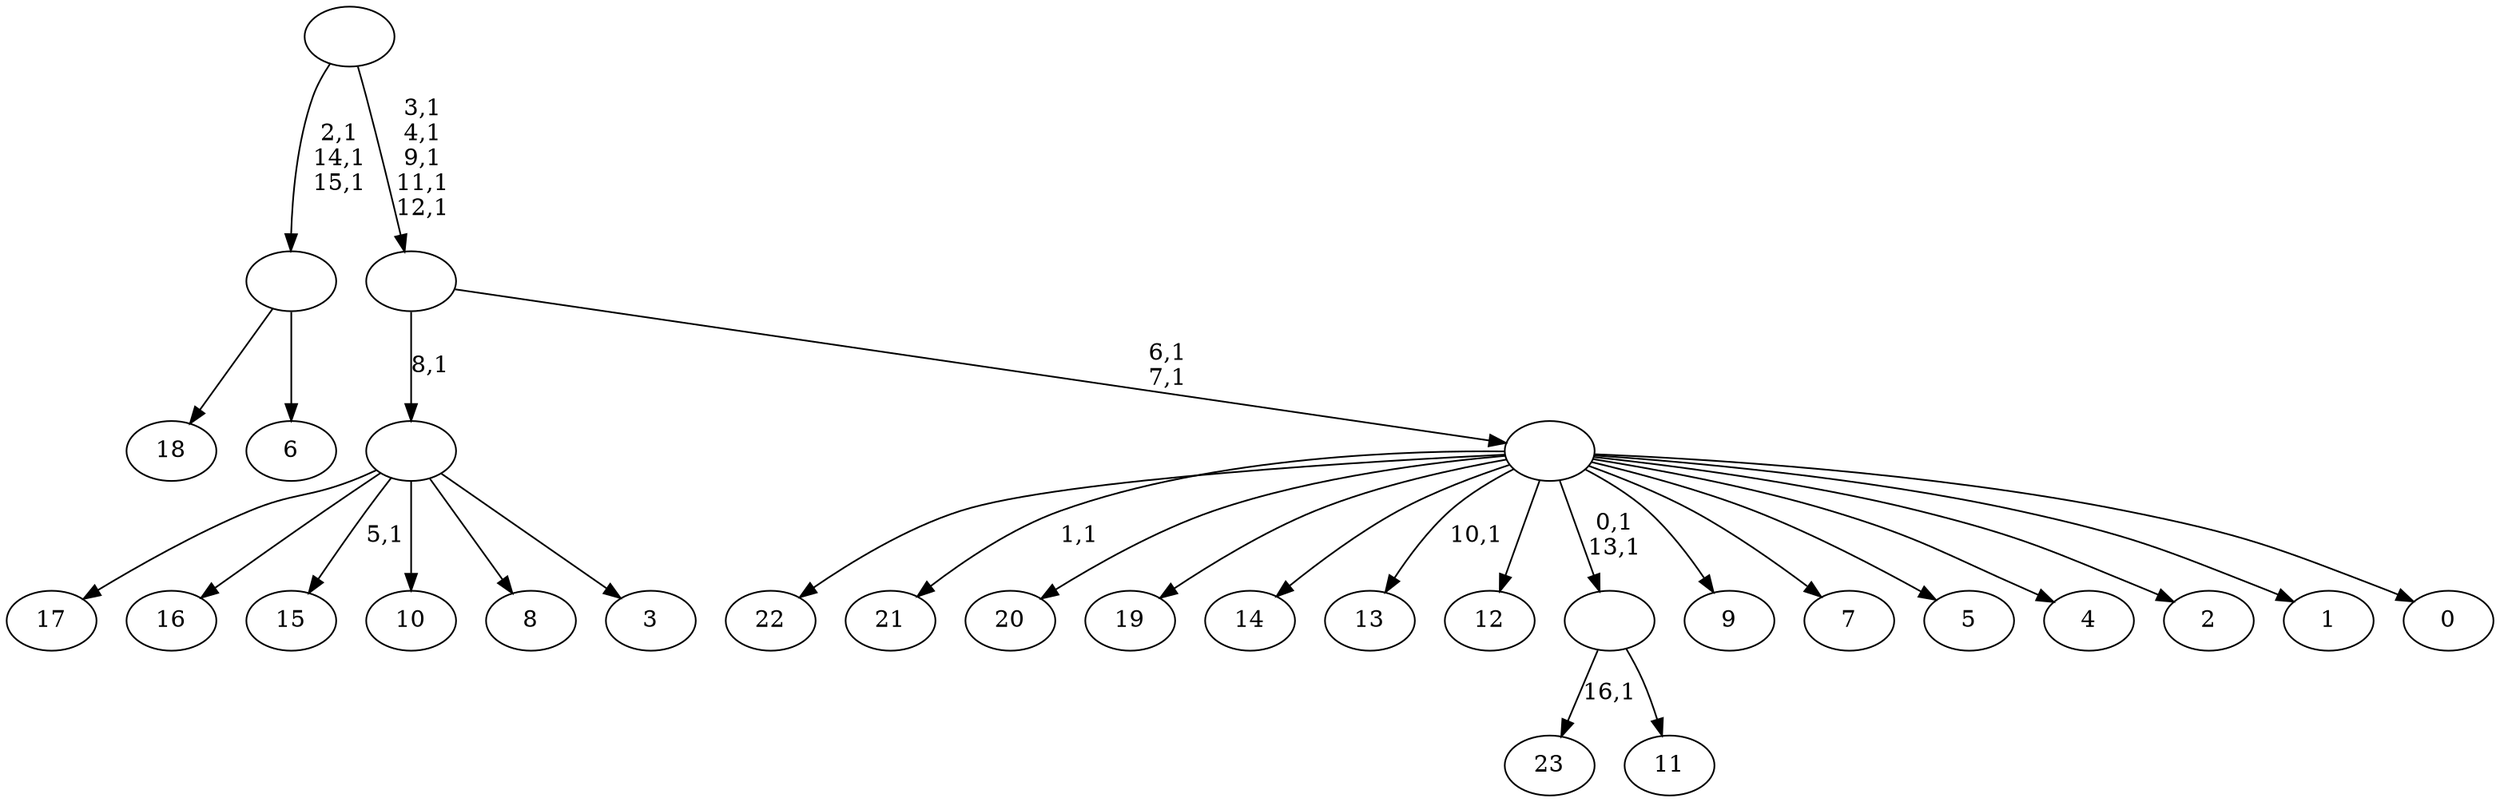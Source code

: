 digraph T {
	41 [label="23"]
	39 [label="22"]
	38 [label="21"]
	36 [label="20"]
	35 [label="19"]
	34 [label="18"]
	33 [label="17"]
	32 [label="16"]
	31 [label="15"]
	29 [label="14"]
	28 [label="13"]
	26 [label="12"]
	25 [label="11"]
	24 [label=""]
	22 [label="10"]
	21 [label="9"]
	20 [label="8"]
	19 [label="7"]
	18 [label="6"]
	17 [label=""]
	14 [label="5"]
	13 [label="4"]
	12 [label="3"]
	11 [label=""]
	10 [label="2"]
	9 [label="1"]
	8 [label="0"]
	7 [label=""]
	5 [label=""]
	0 [label=""]
	24 -> 41 [label="16,1"]
	24 -> 25 [label=""]
	17 -> 34 [label=""]
	17 -> 18 [label=""]
	11 -> 31 [label="5,1"]
	11 -> 33 [label=""]
	11 -> 32 [label=""]
	11 -> 22 [label=""]
	11 -> 20 [label=""]
	11 -> 12 [label=""]
	7 -> 24 [label="0,1\n13,1"]
	7 -> 28 [label="10,1"]
	7 -> 38 [label="1,1"]
	7 -> 39 [label=""]
	7 -> 36 [label=""]
	7 -> 35 [label=""]
	7 -> 29 [label=""]
	7 -> 26 [label=""]
	7 -> 21 [label=""]
	7 -> 19 [label=""]
	7 -> 14 [label=""]
	7 -> 13 [label=""]
	7 -> 10 [label=""]
	7 -> 9 [label=""]
	7 -> 8 [label=""]
	5 -> 7 [label="6,1\n7,1"]
	5 -> 11 [label="8,1"]
	0 -> 5 [label="3,1\n4,1\n9,1\n11,1\n12,1"]
	0 -> 17 [label="2,1\n14,1\n15,1"]
}
